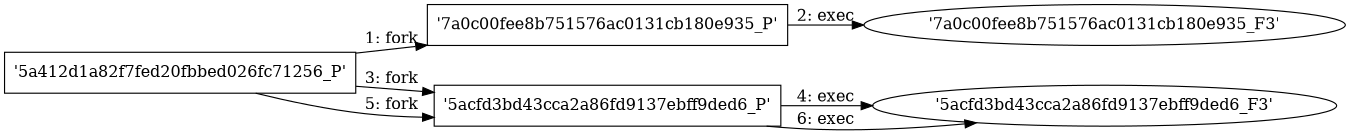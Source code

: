 digraph "D:\Learning\Paper\apt\基于CTI的攻击预警\Dataset\攻击图\ASGfromALLCTI\Multisandbox project welcomes ReaQta-Hive.dot" {
rankdir="LR"
size="9"
fixedsize="false"
splines="true"
nodesep=0.3
ranksep=0
fontsize=10
overlap="scalexy"
engine= "neato"
	"'5a412d1a82f7fed20fbbed026fc71256_P'" [node_type=Process shape=box]
	"'7a0c00fee8b751576ac0131cb180e935_P'" [node_type=Process shape=box]
	"'5a412d1a82f7fed20fbbed026fc71256_P'" -> "'7a0c00fee8b751576ac0131cb180e935_P'" [label="1: fork"]
	"'7a0c00fee8b751576ac0131cb180e935_P'" [node_type=Process shape=box]
	"'7a0c00fee8b751576ac0131cb180e935_F3'" [node_type=File shape=ellipse]
	"'7a0c00fee8b751576ac0131cb180e935_P'" -> "'7a0c00fee8b751576ac0131cb180e935_F3'" [label="2: exec"]
	"'5a412d1a82f7fed20fbbed026fc71256_P'" [node_type=Process shape=box]
	"'5acfd3bd43cca2a86fd9137ebff9ded6_P'" [node_type=Process shape=box]
	"'5a412d1a82f7fed20fbbed026fc71256_P'" -> "'5acfd3bd43cca2a86fd9137ebff9ded6_P'" [label="3: fork"]
	"'5acfd3bd43cca2a86fd9137ebff9ded6_P'" [node_type=Process shape=box]
	"'5acfd3bd43cca2a86fd9137ebff9ded6_F3'" [node_type=File shape=ellipse]
	"'5acfd3bd43cca2a86fd9137ebff9ded6_P'" -> "'5acfd3bd43cca2a86fd9137ebff9ded6_F3'" [label="4: exec"]
	"'5a412d1a82f7fed20fbbed026fc71256_P'" [node_type=Process shape=box]
	"'5acfd3bd43cca2a86fd9137ebff9ded6_P'" [node_type=Process shape=box]
	"'5a412d1a82f7fed20fbbed026fc71256_P'" -> "'5acfd3bd43cca2a86fd9137ebff9ded6_P'" [label="5: fork"]
	"'5acfd3bd43cca2a86fd9137ebff9ded6_P'" [node_type=Process shape=box]
	"'5acfd3bd43cca2a86fd9137ebff9ded6_F3'" [node_type=File shape=ellipse]
	"'5acfd3bd43cca2a86fd9137ebff9ded6_P'" -> "'5acfd3bd43cca2a86fd9137ebff9ded6_F3'" [label="6: exec"]
}
